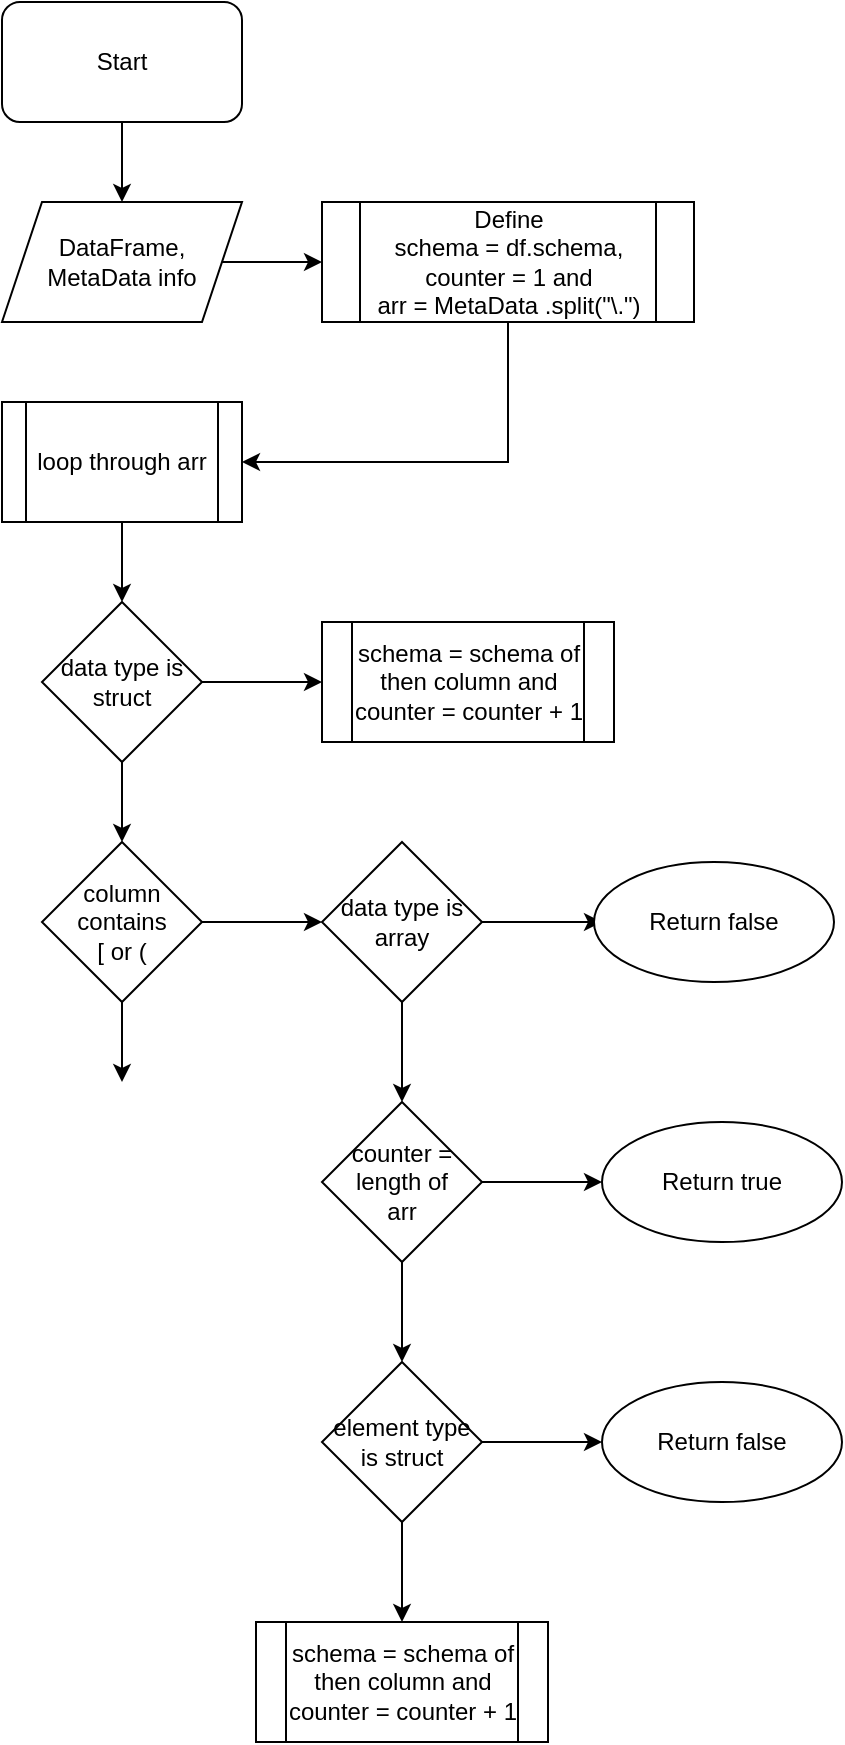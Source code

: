 <mxfile version="14.9.9" type="github">
  <diagram id="bMIv9ze5h6GgfTMmupGz" name="column validation">
    <mxGraphModel dx="1038" dy="624" grid="1" gridSize="10" guides="1" tooltips="1" connect="1" arrows="1" fold="1" page="1" pageScale="1" pageWidth="827" pageHeight="1169" math="0" shadow="0">
      <root>
        <mxCell id="0" />
        <mxCell id="1" parent="0" />
        <mxCell id="i9gJvD8DNWFQ0qLjSNJB-4" value="" style="edgeStyle=orthogonalEdgeStyle;rounded=0;orthogonalLoop=1;jettySize=auto;html=1;" edge="1" parent="1" source="i9gJvD8DNWFQ0qLjSNJB-1" target="i9gJvD8DNWFQ0qLjSNJB-3">
          <mxGeometry relative="1" as="geometry" />
        </mxCell>
        <mxCell id="i9gJvD8DNWFQ0qLjSNJB-1" value="Start" style="rounded=1;whiteSpace=wrap;html=1;" vertex="1" parent="1">
          <mxGeometry x="354" y="20" width="120" height="60" as="geometry" />
        </mxCell>
        <mxCell id="i9gJvD8DNWFQ0qLjSNJB-18" value="" style="edgeStyle=orthogonalEdgeStyle;rounded=0;orthogonalLoop=1;jettySize=auto;html=1;" edge="1" parent="1" source="i9gJvD8DNWFQ0qLjSNJB-3" target="i9gJvD8DNWFQ0qLjSNJB-17">
          <mxGeometry relative="1" as="geometry" />
        </mxCell>
        <mxCell id="i9gJvD8DNWFQ0qLjSNJB-3" value="DataFrame,&lt;br&gt;MetaData info" style="shape=parallelogram;perimeter=parallelogramPerimeter;whiteSpace=wrap;html=1;fixedSize=1;" vertex="1" parent="1">
          <mxGeometry x="354" y="120" width="120" height="60" as="geometry" />
        </mxCell>
        <mxCell id="i9gJvD8DNWFQ0qLjSNJB-8" value="" style="edgeStyle=orthogonalEdgeStyle;rounded=0;orthogonalLoop=1;jettySize=auto;html=1;" edge="1" parent="1" source="i9gJvD8DNWFQ0qLjSNJB-5" target="i9gJvD8DNWFQ0qLjSNJB-7">
          <mxGeometry relative="1" as="geometry" />
        </mxCell>
        <mxCell id="i9gJvD8DNWFQ0qLjSNJB-5" value="loop through arr" style="shape=process;whiteSpace=wrap;html=1;backgroundOutline=1;" vertex="1" parent="1">
          <mxGeometry x="354" y="220" width="120" height="60" as="geometry" />
        </mxCell>
        <mxCell id="i9gJvD8DNWFQ0qLjSNJB-10" value="" style="edgeStyle=orthogonalEdgeStyle;rounded=0;orthogonalLoop=1;jettySize=auto;html=1;" edge="1" parent="1" source="i9gJvD8DNWFQ0qLjSNJB-7" target="i9gJvD8DNWFQ0qLjSNJB-9">
          <mxGeometry relative="1" as="geometry" />
        </mxCell>
        <mxCell id="i9gJvD8DNWFQ0qLjSNJB-12" value="" style="edgeStyle=orthogonalEdgeStyle;rounded=0;orthogonalLoop=1;jettySize=auto;html=1;" edge="1" parent="1" source="i9gJvD8DNWFQ0qLjSNJB-7" target="i9gJvD8DNWFQ0qLjSNJB-11">
          <mxGeometry relative="1" as="geometry" />
        </mxCell>
        <mxCell id="i9gJvD8DNWFQ0qLjSNJB-7" value="data type is struct" style="rhombus;whiteSpace=wrap;html=1;" vertex="1" parent="1">
          <mxGeometry x="374" y="320" width="80" height="80" as="geometry" />
        </mxCell>
        <mxCell id="i9gJvD8DNWFQ0qLjSNJB-14" value="" style="edgeStyle=orthogonalEdgeStyle;rounded=0;orthogonalLoop=1;jettySize=auto;html=1;" edge="1" parent="1" source="i9gJvD8DNWFQ0qLjSNJB-9">
          <mxGeometry relative="1" as="geometry">
            <mxPoint x="514" y="480" as="targetPoint" />
          </mxGeometry>
        </mxCell>
        <mxCell id="i9gJvD8DNWFQ0qLjSNJB-16" value="" style="edgeStyle=orthogonalEdgeStyle;rounded=0;orthogonalLoop=1;jettySize=auto;html=1;" edge="1" parent="1" source="i9gJvD8DNWFQ0qLjSNJB-9">
          <mxGeometry relative="1" as="geometry">
            <mxPoint x="414" y="560" as="targetPoint" />
          </mxGeometry>
        </mxCell>
        <mxCell id="i9gJvD8DNWFQ0qLjSNJB-9" value="column contains &lt;br&gt;[ or (" style="rhombus;whiteSpace=wrap;html=1;" vertex="1" parent="1">
          <mxGeometry x="374" y="440" width="80" height="80" as="geometry" />
        </mxCell>
        <mxCell id="i9gJvD8DNWFQ0qLjSNJB-11" value="schema = schema of then column and counter = counter + 1" style="shape=process;whiteSpace=wrap;html=1;backgroundOutline=1;" vertex="1" parent="1">
          <mxGeometry x="514" y="330" width="146" height="60" as="geometry" />
        </mxCell>
        <mxCell id="i9gJvD8DNWFQ0qLjSNJB-20" style="edgeStyle=orthogonalEdgeStyle;rounded=0;orthogonalLoop=1;jettySize=auto;html=1;entryX=1;entryY=0.5;entryDx=0;entryDy=0;" edge="1" parent="1" source="i9gJvD8DNWFQ0qLjSNJB-17" target="i9gJvD8DNWFQ0qLjSNJB-5">
          <mxGeometry relative="1" as="geometry">
            <mxPoint x="574" y="250" as="targetPoint" />
            <Array as="points">
              <mxPoint x="607" y="250" />
            </Array>
          </mxGeometry>
        </mxCell>
        <mxCell id="i9gJvD8DNWFQ0qLjSNJB-17" value="Define &lt;br&gt;schema = df.schema, counter = 1 and&lt;br&gt;arr = MetaData&amp;nbsp;.split(&quot;\\.&quot;)" style="shape=process;whiteSpace=wrap;html=1;backgroundOutline=1;" vertex="1" parent="1">
          <mxGeometry x="514" y="120" width="186" height="60" as="geometry" />
        </mxCell>
        <mxCell id="i9gJvD8DNWFQ0qLjSNJB-23" value="" style="edgeStyle=orthogonalEdgeStyle;rounded=0;orthogonalLoop=1;jettySize=auto;html=1;" edge="1" parent="1" source="i9gJvD8DNWFQ0qLjSNJB-21">
          <mxGeometry relative="1" as="geometry">
            <mxPoint x="654" y="480" as="targetPoint" />
          </mxGeometry>
        </mxCell>
        <mxCell id="i9gJvD8DNWFQ0qLjSNJB-25" value="" style="edgeStyle=orthogonalEdgeStyle;rounded=0;orthogonalLoop=1;jettySize=auto;html=1;" edge="1" parent="1" source="i9gJvD8DNWFQ0qLjSNJB-21">
          <mxGeometry relative="1" as="geometry">
            <mxPoint x="554" y="570" as="targetPoint" />
          </mxGeometry>
        </mxCell>
        <mxCell id="i9gJvD8DNWFQ0qLjSNJB-21" value="&lt;span&gt;data type is array&lt;/span&gt;" style="rhombus;whiteSpace=wrap;html=1;" vertex="1" parent="1">
          <mxGeometry x="514" y="440" width="80" height="80" as="geometry" />
        </mxCell>
        <mxCell id="i9gJvD8DNWFQ0qLjSNJB-26" value="Return false" style="ellipse;whiteSpace=wrap;html=1;" vertex="1" parent="1">
          <mxGeometry x="650" y="450" width="120" height="60" as="geometry" />
        </mxCell>
        <mxCell id="i9gJvD8DNWFQ0qLjSNJB-30" value="" style="edgeStyle=orthogonalEdgeStyle;rounded=0;orthogonalLoop=1;jettySize=auto;html=1;" edge="1" parent="1" source="i9gJvD8DNWFQ0qLjSNJB-28" target="i9gJvD8DNWFQ0qLjSNJB-29">
          <mxGeometry relative="1" as="geometry" />
        </mxCell>
        <mxCell id="i9gJvD8DNWFQ0qLjSNJB-34" value="" style="edgeStyle=orthogonalEdgeStyle;rounded=0;orthogonalLoop=1;jettySize=auto;html=1;" edge="1" parent="1" source="i9gJvD8DNWFQ0qLjSNJB-28" target="i9gJvD8DNWFQ0qLjSNJB-33">
          <mxGeometry relative="1" as="geometry" />
        </mxCell>
        <mxCell id="i9gJvD8DNWFQ0qLjSNJB-28" value="counter = length of &lt;br&gt;arr" style="rhombus;whiteSpace=wrap;html=1;" vertex="1" parent="1">
          <mxGeometry x="514" y="570" width="80" height="80" as="geometry" />
        </mxCell>
        <mxCell id="i9gJvD8DNWFQ0qLjSNJB-29" value="Return true" style="ellipse;whiteSpace=wrap;html=1;" vertex="1" parent="1">
          <mxGeometry x="654" y="580" width="120" height="60" as="geometry" />
        </mxCell>
        <mxCell id="i9gJvD8DNWFQ0qLjSNJB-36" value="" style="edgeStyle=orthogonalEdgeStyle;rounded=0;orthogonalLoop=1;jettySize=auto;html=1;" edge="1" parent="1" source="i9gJvD8DNWFQ0qLjSNJB-33" target="i9gJvD8DNWFQ0qLjSNJB-35">
          <mxGeometry relative="1" as="geometry" />
        </mxCell>
        <mxCell id="i9gJvD8DNWFQ0qLjSNJB-40" value="" style="edgeStyle=orthogonalEdgeStyle;rounded=0;orthogonalLoop=1;jettySize=auto;html=1;" edge="1" parent="1" source="i9gJvD8DNWFQ0qLjSNJB-33" target="i9gJvD8DNWFQ0qLjSNJB-39">
          <mxGeometry relative="1" as="geometry" />
        </mxCell>
        <mxCell id="i9gJvD8DNWFQ0qLjSNJB-33" value="element type is struct" style="rhombus;whiteSpace=wrap;html=1;" vertex="1" parent="1">
          <mxGeometry x="514" y="700" width="80" height="80" as="geometry" />
        </mxCell>
        <mxCell id="i9gJvD8DNWFQ0qLjSNJB-35" value="Return false" style="ellipse;whiteSpace=wrap;html=1;" vertex="1" parent="1">
          <mxGeometry x="654" y="710" width="120" height="60" as="geometry" />
        </mxCell>
        <mxCell id="i9gJvD8DNWFQ0qLjSNJB-39" value="schema = schema of then column and counter = counter + 1" style="shape=process;whiteSpace=wrap;html=1;backgroundOutline=1;" vertex="1" parent="1">
          <mxGeometry x="481" y="830" width="146" height="60" as="geometry" />
        </mxCell>
      </root>
    </mxGraphModel>
  </diagram>
</mxfile>
